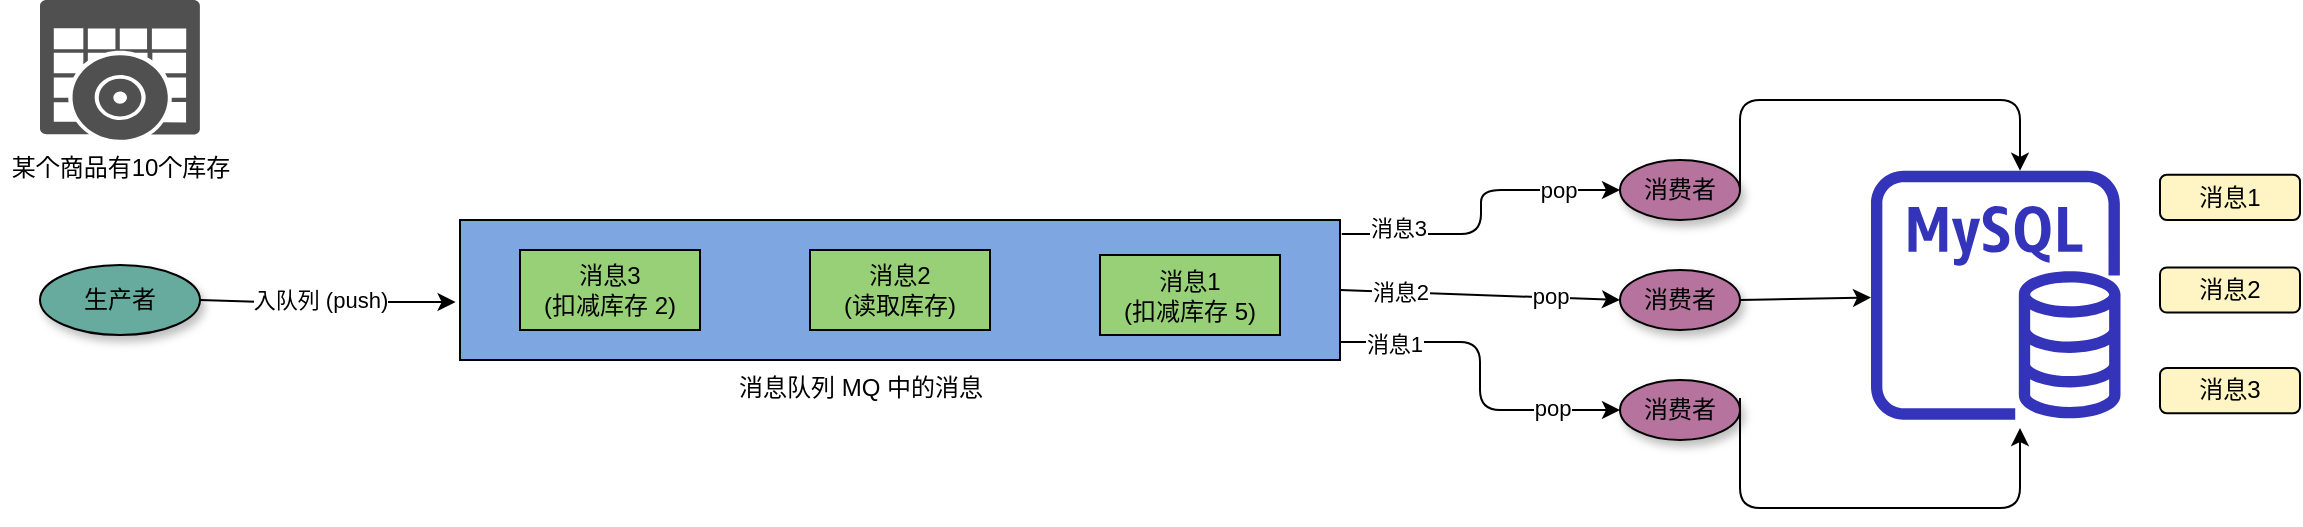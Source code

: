 <mxfile version="14.2.9" type="github">
  <diagram id="h90he7cf4M_aSmbb9c2e" name="Page-1">
    <mxGraphModel dx="1666" dy="771" grid="1" gridSize="10" guides="1" tooltips="1" connect="1" arrows="1" fold="1" page="1" pageScale="1" pageWidth="827" pageHeight="1169" math="0" shadow="0">
      <root>
        <mxCell id="0" />
        <mxCell id="1" parent="0" />
        <mxCell id="xadMABN9VnkCCNK69GoF-1" value="" style="rounded=0;whiteSpace=wrap;html=1;fillColor=#7EA6E0;" vertex="1" parent="1">
          <mxGeometry x="500" y="370" width="440" height="70" as="geometry" />
        </mxCell>
        <mxCell id="xadMABN9VnkCCNK69GoF-2" value="消息队列 MQ&amp;nbsp;中的消息" style="text;html=1;align=center;verticalAlign=middle;resizable=0;points=[];autosize=1;" vertex="1" parent="1">
          <mxGeometry x="630" y="444" width="140" height="20" as="geometry" />
        </mxCell>
        <mxCell id="xadMABN9VnkCCNK69GoF-3" value="" style="shape=table;html=1;whiteSpace=wrap;startSize=0;container=1;collapsible=0;childLayout=tableLayout;fillColor=#97D077;" vertex="1" parent="1">
          <mxGeometry x="530" y="385" width="90" height="40" as="geometry" />
        </mxCell>
        <mxCell id="xadMABN9VnkCCNK69GoF-4" value="" style="shape=partialRectangle;html=1;whiteSpace=wrap;collapsible=0;dropTarget=0;pointerEvents=0;fillColor=none;top=0;left=0;bottom=0;right=0;points=[[0,0.5],[1,0.5]];portConstraint=eastwest;" vertex="1" parent="xadMABN9VnkCCNK69GoF-3">
          <mxGeometry width="90" height="40" as="geometry" />
        </mxCell>
        <mxCell id="xadMABN9VnkCCNK69GoF-5" value="消息3&lt;br&gt;(扣减库存 2)" style="shape=partialRectangle;html=1;whiteSpace=wrap;connectable=0;overflow=hidden;fillColor=none;top=0;left=0;bottom=0;right=0;" vertex="1" parent="xadMABN9VnkCCNK69GoF-4">
          <mxGeometry width="90" height="40" as="geometry" />
        </mxCell>
        <mxCell id="xadMABN9VnkCCNK69GoF-15" value="生产者" style="ellipse;whiteSpace=wrap;html=1;shadow=1;strokeColor=#000000;fillColor=#67AB9F;" vertex="1" parent="1">
          <mxGeometry x="290" y="392.5" width="80" height="35" as="geometry" />
        </mxCell>
        <mxCell id="xadMABN9VnkCCNK69GoF-16" value="" style="endArrow=classic;html=1;entryX=-0.005;entryY=0.629;entryDx=0;entryDy=0;exitX=1;exitY=0.5;exitDx=0;exitDy=0;entryPerimeter=0;" edge="1" parent="1" source="xadMABN9VnkCCNK69GoF-15">
          <mxGeometry relative="1" as="geometry">
            <mxPoint x="261.04" y="408.005" as="sourcePoint" />
            <mxPoint x="497.8" y="411.03" as="targetPoint" />
            <Array as="points">
              <mxPoint x="400" y="411" />
            </Array>
          </mxGeometry>
        </mxCell>
        <mxCell id="xadMABN9VnkCCNK69GoF-17" value="&lt;div style=&quot;text-align: left&quot;&gt;入队列 (push)&lt;/div&gt;" style="edgeLabel;resizable=0;html=1;align=center;verticalAlign=middle;" connectable="0" vertex="1" parent="xadMABN9VnkCCNK69GoF-16">
          <mxGeometry relative="1" as="geometry">
            <mxPoint x="-3.98" y="-1.01" as="offset" />
          </mxGeometry>
        </mxCell>
        <mxCell id="xadMABN9VnkCCNK69GoF-24" value="消费者" style="ellipse;whiteSpace=wrap;html=1;shadow=1;strokeColor=#000000;fillColor=#B5739D;" vertex="1" parent="1">
          <mxGeometry x="1080" y="450" width="60" height="30" as="geometry" />
        </mxCell>
        <mxCell id="xadMABN9VnkCCNK69GoF-27" value="" style="shape=table;html=1;whiteSpace=wrap;startSize=0;container=1;collapsible=0;childLayout=tableLayout;fillColor=#97D077;" vertex="1" parent="1">
          <mxGeometry x="675" y="385" width="90" height="40" as="geometry" />
        </mxCell>
        <mxCell id="xadMABN9VnkCCNK69GoF-28" value="" style="shape=partialRectangle;html=1;whiteSpace=wrap;collapsible=0;dropTarget=0;pointerEvents=0;fillColor=none;top=0;left=0;bottom=0;right=0;points=[[0,0.5],[1,0.5]];portConstraint=eastwest;" vertex="1" parent="xadMABN9VnkCCNK69GoF-27">
          <mxGeometry width="90" height="40" as="geometry" />
        </mxCell>
        <mxCell id="xadMABN9VnkCCNK69GoF-29" value="消息2&lt;br&gt;(读取库存)" style="shape=partialRectangle;html=1;whiteSpace=wrap;connectable=0;overflow=hidden;fillColor=none;top=0;left=0;bottom=0;right=0;" vertex="1" parent="xadMABN9VnkCCNK69GoF-28">
          <mxGeometry width="90" height="40" as="geometry" />
        </mxCell>
        <mxCell id="xadMABN9VnkCCNK69GoF-30" value="" style="shape=table;html=1;whiteSpace=wrap;startSize=0;container=1;collapsible=0;childLayout=tableLayout;fillColor=#97D077;" vertex="1" parent="1">
          <mxGeometry x="820" y="387.5" width="90" height="40" as="geometry" />
        </mxCell>
        <mxCell id="xadMABN9VnkCCNK69GoF-31" value="" style="shape=partialRectangle;html=1;whiteSpace=wrap;collapsible=0;dropTarget=0;pointerEvents=0;fillColor=none;top=0;left=0;bottom=0;right=0;points=[[0,0.5],[1,0.5]];portConstraint=eastwest;" vertex="1" parent="xadMABN9VnkCCNK69GoF-30">
          <mxGeometry width="90" height="40" as="geometry" />
        </mxCell>
        <mxCell id="xadMABN9VnkCCNK69GoF-32" value="消息1&lt;br&gt;(扣减库存 5)" style="shape=partialRectangle;html=1;whiteSpace=wrap;connectable=0;overflow=hidden;fillColor=none;top=0;left=0;bottom=0;right=0;" vertex="1" parent="xadMABN9VnkCCNK69GoF-31">
          <mxGeometry width="90" height="40" as="geometry" />
        </mxCell>
        <mxCell id="xadMABN9VnkCCNK69GoF-34" value="" style="pointerEvents=1;shadow=0;dashed=0;html=1;strokeColor=none;labelPosition=center;verticalLabelPosition=bottom;verticalAlign=top;align=center;fillColor=#505050;shape=mxgraph.mscae.intune.inventory_software" vertex="1" parent="1">
          <mxGeometry x="290" y="260" width="80" height="70" as="geometry" />
        </mxCell>
        <mxCell id="xadMABN9VnkCCNK69GoF-35" value="某个商品有10个库存" style="text;html=1;align=center;verticalAlign=middle;resizable=0;points=[];autosize=1;" vertex="1" parent="1">
          <mxGeometry x="270" y="334" width="120" height="20" as="geometry" />
        </mxCell>
        <mxCell id="xadMABN9VnkCCNK69GoF-36" value="消费者" style="ellipse;whiteSpace=wrap;html=1;shadow=1;strokeColor=#000000;fillColor=#B5739D;" vertex="1" parent="1">
          <mxGeometry x="1080" y="395" width="60" height="30" as="geometry" />
        </mxCell>
        <mxCell id="xadMABN9VnkCCNK69GoF-37" value="消费者" style="ellipse;whiteSpace=wrap;html=1;shadow=1;strokeColor=#000000;fillColor=#B5739D;" vertex="1" parent="1">
          <mxGeometry x="1080" y="340" width="60" height="30" as="geometry" />
        </mxCell>
        <mxCell id="xadMABN9VnkCCNK69GoF-40" value="" style="edgeStyle=elbowEdgeStyle;elbow=horizontal;endArrow=classic;html=1;entryX=0;entryY=0.5;entryDx=0;entryDy=0;exitX=1.002;exitY=0.1;exitDx=0;exitDy=0;exitPerimeter=0;" edge="1" parent="1" source="xadMABN9VnkCCNK69GoF-1" target="xadMABN9VnkCCNK69GoF-37">
          <mxGeometry width="50" height="50" relative="1" as="geometry">
            <mxPoint x="980" y="350" as="sourcePoint" />
            <mxPoint x="990" y="330" as="targetPoint" />
          </mxGeometry>
        </mxCell>
        <mxCell id="xadMABN9VnkCCNK69GoF-66" value="pop" style="edgeLabel;html=1;align=center;verticalAlign=middle;resizable=0;points=[];" vertex="1" connectable="0" parent="xadMABN9VnkCCNK69GoF-40">
          <mxGeometry x="0.606" relative="1" as="geometry">
            <mxPoint as="offset" />
          </mxGeometry>
        </mxCell>
        <mxCell id="xadMABN9VnkCCNK69GoF-70" value="消息3" style="edgeLabel;html=1;align=center;verticalAlign=middle;resizable=0;points=[];" vertex="1" connectable="0" parent="xadMABN9VnkCCNK69GoF-40">
          <mxGeometry x="-0.664" y="4" relative="1" as="geometry">
            <mxPoint x="1" y="1" as="offset" />
          </mxGeometry>
        </mxCell>
        <mxCell id="xadMABN9VnkCCNK69GoF-42" value="" style="edgeStyle=elbowEdgeStyle;elbow=horizontal;endArrow=classic;html=1;exitX=1;exitY=0.871;exitDx=0;exitDy=0;entryX=0;entryY=0.5;entryDx=0;entryDy=0;exitPerimeter=0;" edge="1" parent="1" source="xadMABN9VnkCCNK69GoF-1" target="xadMABN9VnkCCNK69GoF-24">
          <mxGeometry width="50" height="50" relative="1" as="geometry">
            <mxPoint x="740" y="560" as="sourcePoint" />
            <mxPoint x="790" y="510" as="targetPoint" />
          </mxGeometry>
        </mxCell>
        <mxCell id="xadMABN9VnkCCNK69GoF-69" value="pop" style="edgeLabel;html=1;align=center;verticalAlign=middle;resizable=0;points=[];" vertex="1" connectable="0" parent="xadMABN9VnkCCNK69GoF-42">
          <mxGeometry x="0.573" y="1" relative="1" as="geometry">
            <mxPoint x="3" as="offset" />
          </mxGeometry>
        </mxCell>
        <mxCell id="xadMABN9VnkCCNK69GoF-72" value="消息1" style="edgeLabel;html=1;align=center;verticalAlign=middle;resizable=0;points=[];" vertex="1" connectable="0" parent="xadMABN9VnkCCNK69GoF-42">
          <mxGeometry x="-0.759" relative="1" as="geometry">
            <mxPoint x="6" y="1" as="offset" />
          </mxGeometry>
        </mxCell>
        <mxCell id="xadMABN9VnkCCNK69GoF-46" value="" style="endArrow=classic;html=1;exitX=1;exitY=0.5;exitDx=0;exitDy=0;entryX=0;entryY=0.5;entryDx=0;entryDy=0;" edge="1" parent="1" source="xadMABN9VnkCCNK69GoF-1" target="xadMABN9VnkCCNK69GoF-36">
          <mxGeometry relative="1" as="geometry">
            <mxPoint x="720" y="530" as="sourcePoint" />
            <mxPoint x="820" y="530" as="targetPoint" />
          </mxGeometry>
        </mxCell>
        <mxCell id="xadMABN9VnkCCNK69GoF-68" value="pop" style="edgeLabel;html=1;align=center;verticalAlign=middle;resizable=0;points=[];" vertex="1" connectable="0" parent="xadMABN9VnkCCNK69GoF-46">
          <mxGeometry x="0.5" y="1" relative="1" as="geometry">
            <mxPoint as="offset" />
          </mxGeometry>
        </mxCell>
        <mxCell id="xadMABN9VnkCCNK69GoF-71" value="消息2" style="edgeLabel;html=1;align=center;verticalAlign=middle;resizable=0;points=[];" vertex="1" connectable="0" parent="xadMABN9VnkCCNK69GoF-46">
          <mxGeometry x="-0.714" relative="1" as="geometry">
            <mxPoint x="10" as="offset" />
          </mxGeometry>
        </mxCell>
        <mxCell id="xadMABN9VnkCCNK69GoF-49" value="" style="outlineConnect=0;fontColor=#232F3E;gradientColor=none;fillColor=#3334B9;strokeColor=none;dashed=0;verticalLabelPosition=bottom;verticalAlign=top;align=center;html=1;fontSize=12;fontStyle=0;aspect=fixed;pointerEvents=1;shape=mxgraph.aws4.rds_mysql_instance;" vertex="1" parent="1">
          <mxGeometry x="1205.5" y="345.25" width="124.75" height="124.75" as="geometry" />
        </mxCell>
        <mxCell id="xadMABN9VnkCCNK69GoF-51" value="消息1" style="rounded=1;whiteSpace=wrap;html=1;fillColor=#FFF4C3;" vertex="1" parent="1">
          <mxGeometry x="1350" y="347.38" width="70" height="22.62" as="geometry" />
        </mxCell>
        <mxCell id="xadMABN9VnkCCNK69GoF-56" value="消息3" style="rounded=1;whiteSpace=wrap;html=1;fillColor=#FFF4C3;" vertex="1" parent="1">
          <mxGeometry x="1350" y="444" width="70" height="22.62" as="geometry" />
        </mxCell>
        <mxCell id="xadMABN9VnkCCNK69GoF-57" value="消息2" style="rounded=1;whiteSpace=wrap;html=1;fillColor=#FFF4C3;" vertex="1" parent="1">
          <mxGeometry x="1350" y="393.69" width="70" height="22.62" as="geometry" />
        </mxCell>
        <mxCell id="xadMABN9VnkCCNK69GoF-59" value="" style="edgeStyle=elbowEdgeStyle;elbow=vertical;endArrow=classic;html=1;exitX=1;exitY=0.5;exitDx=0;exitDy=0;" edge="1" parent="1" source="xadMABN9VnkCCNK69GoF-37" target="xadMABN9VnkCCNK69GoF-49">
          <mxGeometry width="50" height="50" relative="1" as="geometry">
            <mxPoint x="740" y="560" as="sourcePoint" />
            <mxPoint x="790" y="510" as="targetPoint" />
            <Array as="points">
              <mxPoint x="1280" y="310" />
            </Array>
          </mxGeometry>
        </mxCell>
        <mxCell id="xadMABN9VnkCCNK69GoF-60" value="" style="edgeStyle=elbowEdgeStyle;elbow=vertical;endArrow=classic;html=1;exitX=1;exitY=0.5;exitDx=0;exitDy=0;" edge="1" parent="1">
          <mxGeometry width="50" height="50" relative="1" as="geometry">
            <mxPoint x="1140" y="459" as="sourcePoint" />
            <mxPoint x="1280" y="474" as="targetPoint" />
            <Array as="points">
              <mxPoint x="1270" y="514" />
              <mxPoint x="1280" y="504" />
              <mxPoint x="1210" y="494" />
            </Array>
          </mxGeometry>
        </mxCell>
        <mxCell id="xadMABN9VnkCCNK69GoF-61" value="" style="endArrow=classic;html=1;exitX=1;exitY=0.5;exitDx=0;exitDy=0;" edge="1" parent="1" source="xadMABN9VnkCCNK69GoF-36" target="xadMABN9VnkCCNK69GoF-49">
          <mxGeometry width="50" height="50" relative="1" as="geometry">
            <mxPoint x="740" y="560" as="sourcePoint" />
            <mxPoint x="790" y="510" as="targetPoint" />
          </mxGeometry>
        </mxCell>
      </root>
    </mxGraphModel>
  </diagram>
</mxfile>
